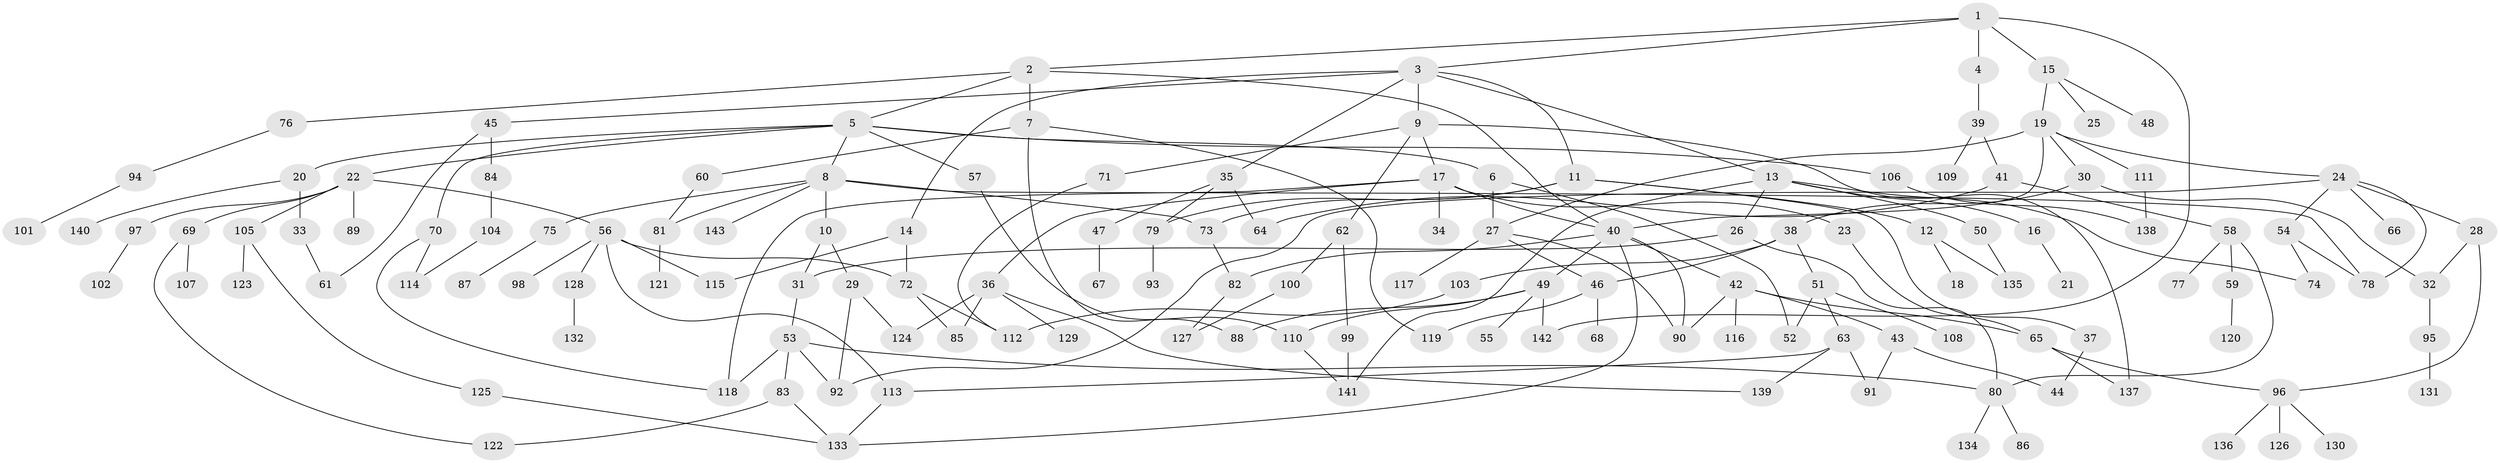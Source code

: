 // Generated by graph-tools (version 1.1) at 2025/41/03/09/25 04:41:44]
// undirected, 143 vertices, 193 edges
graph export_dot {
graph [start="1"]
  node [color=gray90,style=filled];
  1;
  2;
  3;
  4;
  5;
  6;
  7;
  8;
  9;
  10;
  11;
  12;
  13;
  14;
  15;
  16;
  17;
  18;
  19;
  20;
  21;
  22;
  23;
  24;
  25;
  26;
  27;
  28;
  29;
  30;
  31;
  32;
  33;
  34;
  35;
  36;
  37;
  38;
  39;
  40;
  41;
  42;
  43;
  44;
  45;
  46;
  47;
  48;
  49;
  50;
  51;
  52;
  53;
  54;
  55;
  56;
  57;
  58;
  59;
  60;
  61;
  62;
  63;
  64;
  65;
  66;
  67;
  68;
  69;
  70;
  71;
  72;
  73;
  74;
  75;
  76;
  77;
  78;
  79;
  80;
  81;
  82;
  83;
  84;
  85;
  86;
  87;
  88;
  89;
  90;
  91;
  92;
  93;
  94;
  95;
  96;
  97;
  98;
  99;
  100;
  101;
  102;
  103;
  104;
  105;
  106;
  107;
  108;
  109;
  110;
  111;
  112;
  113;
  114;
  115;
  116;
  117;
  118;
  119;
  120;
  121;
  122;
  123;
  124;
  125;
  126;
  127;
  128;
  129;
  130;
  131;
  132;
  133;
  134;
  135;
  136;
  137;
  138;
  139;
  140;
  141;
  142;
  143;
  1 -- 2;
  1 -- 3;
  1 -- 4;
  1 -- 15;
  1 -- 142;
  2 -- 5;
  2 -- 7;
  2 -- 40;
  2 -- 76;
  3 -- 9;
  3 -- 11;
  3 -- 13;
  3 -- 14;
  3 -- 35;
  3 -- 45;
  4 -- 39;
  5 -- 6;
  5 -- 8;
  5 -- 20;
  5 -- 22;
  5 -- 57;
  5 -- 70;
  5 -- 106;
  6 -- 27;
  6 -- 52;
  7 -- 60;
  7 -- 88;
  7 -- 119;
  8 -- 10;
  8 -- 75;
  8 -- 81;
  8 -- 143;
  8 -- 78;
  8 -- 73;
  9 -- 17;
  9 -- 62;
  9 -- 71;
  9 -- 137;
  10 -- 29;
  10 -- 31;
  11 -- 12;
  11 -- 37;
  11 -- 73;
  11 -- 79;
  12 -- 18;
  12 -- 135;
  13 -- 16;
  13 -- 26;
  13 -- 50;
  13 -- 74;
  13 -- 141;
  14 -- 115;
  14 -- 72;
  15 -- 19;
  15 -- 25;
  15 -- 48;
  16 -- 21;
  17 -- 23;
  17 -- 34;
  17 -- 36;
  17 -- 118;
  17 -- 40;
  19 -- 24;
  19 -- 30;
  19 -- 111;
  19 -- 27;
  19 -- 40;
  20 -- 33;
  20 -- 140;
  22 -- 56;
  22 -- 69;
  22 -- 89;
  22 -- 97;
  22 -- 105;
  23 -- 65;
  24 -- 28;
  24 -- 54;
  24 -- 66;
  24 -- 78;
  24 -- 92;
  26 -- 80;
  26 -- 31;
  27 -- 46;
  27 -- 117;
  27 -- 90;
  28 -- 32;
  28 -- 96;
  29 -- 92;
  29 -- 124;
  30 -- 32;
  30 -- 38;
  31 -- 53;
  32 -- 95;
  33 -- 61;
  35 -- 47;
  35 -- 64;
  35 -- 79;
  36 -- 85;
  36 -- 124;
  36 -- 129;
  36 -- 139;
  37 -- 44;
  38 -- 51;
  38 -- 103;
  38 -- 46;
  39 -- 41;
  39 -- 109;
  40 -- 42;
  40 -- 49;
  40 -- 90;
  40 -- 82;
  40 -- 133;
  41 -- 58;
  41 -- 64;
  42 -- 43;
  42 -- 116;
  42 -- 90;
  42 -- 65;
  43 -- 44;
  43 -- 91;
  45 -- 61;
  45 -- 84;
  46 -- 68;
  46 -- 119;
  47 -- 67;
  49 -- 55;
  49 -- 142;
  49 -- 110;
  49 -- 88;
  50 -- 135;
  51 -- 52;
  51 -- 63;
  51 -- 108;
  53 -- 83;
  53 -- 118;
  53 -- 80;
  53 -- 92;
  54 -- 74;
  54 -- 78;
  56 -- 72;
  56 -- 98;
  56 -- 128;
  56 -- 113;
  56 -- 115;
  57 -- 110;
  58 -- 59;
  58 -- 77;
  58 -- 80;
  59 -- 120;
  60 -- 81;
  62 -- 99;
  62 -- 100;
  63 -- 91;
  63 -- 113;
  63 -- 139;
  65 -- 96;
  65 -- 137;
  69 -- 107;
  69 -- 122;
  70 -- 114;
  70 -- 118;
  71 -- 112;
  72 -- 85;
  72 -- 112;
  73 -- 82;
  75 -- 87;
  76 -- 94;
  79 -- 93;
  80 -- 86;
  80 -- 134;
  81 -- 121;
  82 -- 127;
  83 -- 122;
  83 -- 133;
  84 -- 104;
  94 -- 101;
  95 -- 131;
  96 -- 126;
  96 -- 130;
  96 -- 136;
  97 -- 102;
  99 -- 141;
  100 -- 127;
  103 -- 112;
  104 -- 114;
  105 -- 123;
  105 -- 125;
  106 -- 138;
  110 -- 141;
  111 -- 138;
  113 -- 133;
  125 -- 133;
  128 -- 132;
}
